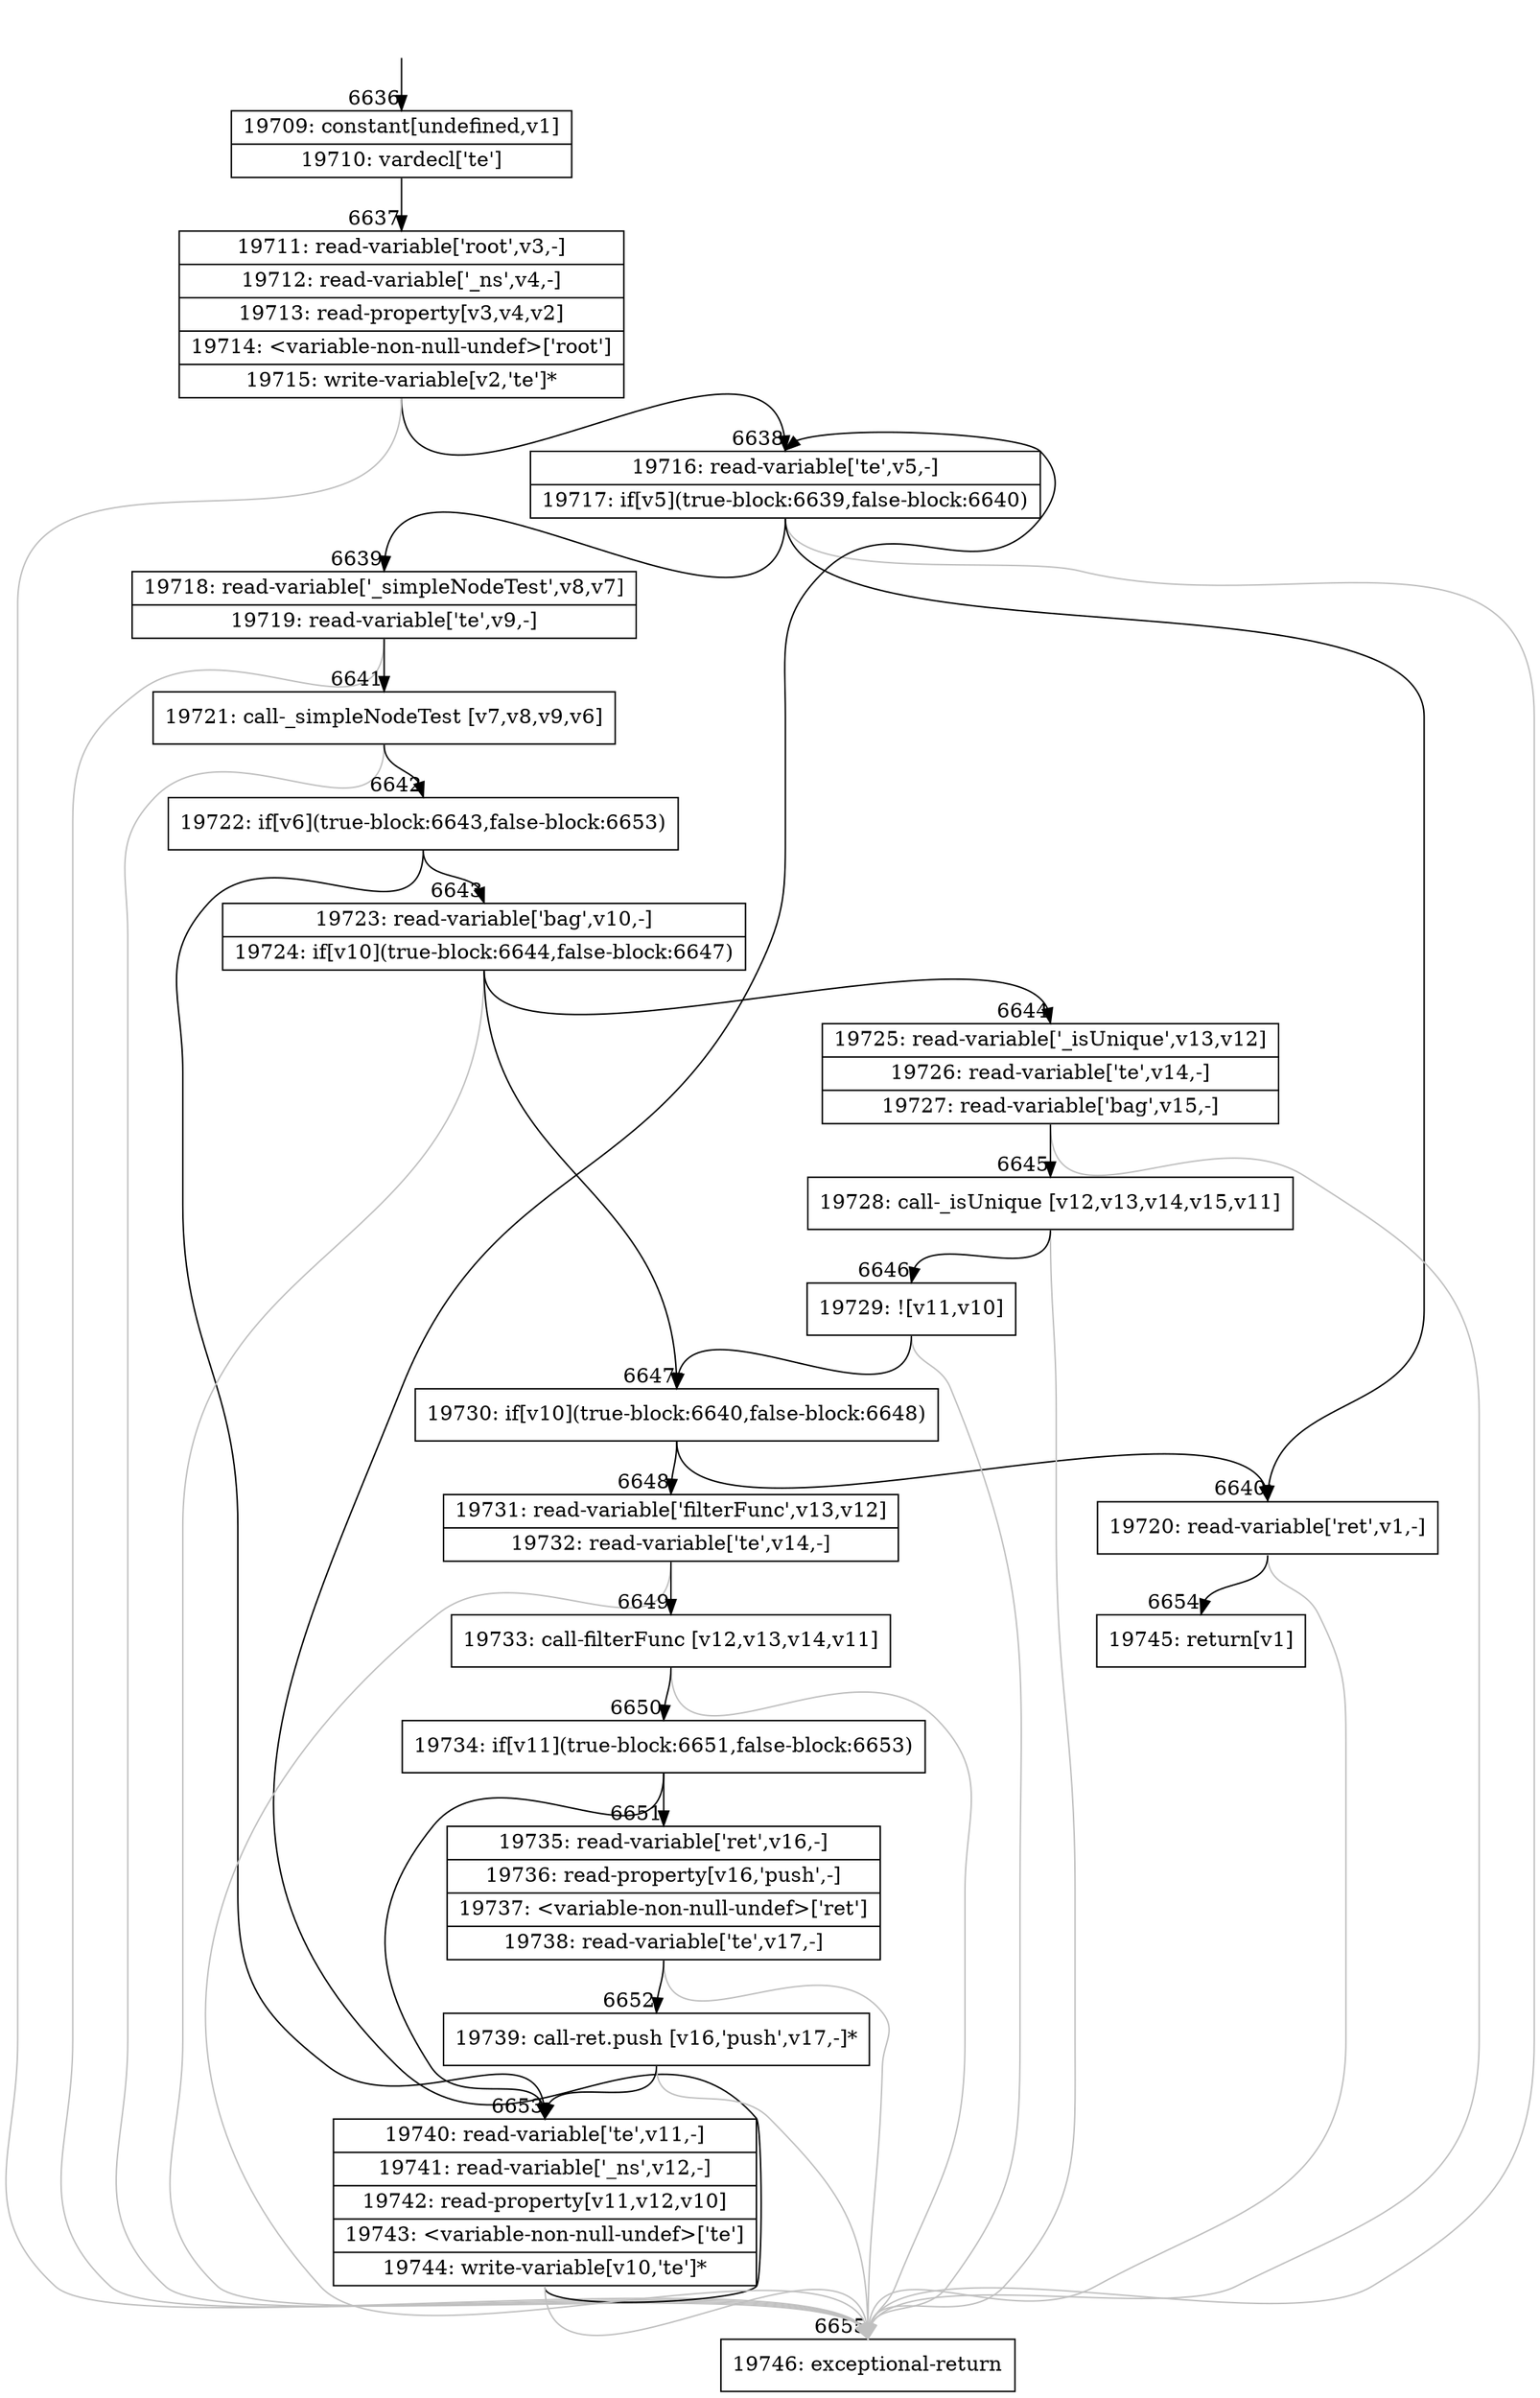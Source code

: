 digraph {
rankdir="TD"
BB_entry470[shape=none,label=""];
BB_entry470 -> BB6636 [tailport=s, headport=n, headlabel="    6636"]
BB6636 [shape=record label="{19709: constant[undefined,v1]|19710: vardecl['te']}" ] 
BB6636 -> BB6637 [tailport=s, headport=n, headlabel="      6637"]
BB6637 [shape=record label="{19711: read-variable['root',v3,-]|19712: read-variable['_ns',v4,-]|19713: read-property[v3,v4,v2]|19714: \<variable-non-null-undef\>['root']|19715: write-variable[v2,'te']*}" ] 
BB6637 -> BB6638 [tailport=s, headport=n, headlabel="      6638"]
BB6637 -> BB6655 [tailport=s, headport=n, color=gray, headlabel="      6655"]
BB6638 [shape=record label="{19716: read-variable['te',v5,-]|19717: if[v5](true-block:6639,false-block:6640)}" ] 
BB6638 -> BB6639 [tailport=s, headport=n, headlabel="      6639"]
BB6638 -> BB6640 [tailport=s, headport=n, headlabel="      6640"]
BB6638 -> BB6655 [tailport=s, headport=n, color=gray]
BB6639 [shape=record label="{19718: read-variable['_simpleNodeTest',v8,v7]|19719: read-variable['te',v9,-]}" ] 
BB6639 -> BB6641 [tailport=s, headport=n, headlabel="      6641"]
BB6639 -> BB6655 [tailport=s, headport=n, color=gray]
BB6640 [shape=record label="{19720: read-variable['ret',v1,-]}" ] 
BB6640 -> BB6654 [tailport=s, headport=n, headlabel="      6654"]
BB6640 -> BB6655 [tailport=s, headport=n, color=gray]
BB6641 [shape=record label="{19721: call-_simpleNodeTest [v7,v8,v9,v6]}" ] 
BB6641 -> BB6642 [tailport=s, headport=n, headlabel="      6642"]
BB6641 -> BB6655 [tailport=s, headport=n, color=gray]
BB6642 [shape=record label="{19722: if[v6](true-block:6643,false-block:6653)}" ] 
BB6642 -> BB6643 [tailport=s, headport=n, headlabel="      6643"]
BB6642 -> BB6653 [tailport=s, headport=n, headlabel="      6653"]
BB6643 [shape=record label="{19723: read-variable['bag',v10,-]|19724: if[v10](true-block:6644,false-block:6647)}" ] 
BB6643 -> BB6647 [tailport=s, headport=n, headlabel="      6647"]
BB6643 -> BB6644 [tailport=s, headport=n, headlabel="      6644"]
BB6643 -> BB6655 [tailport=s, headport=n, color=gray]
BB6644 [shape=record label="{19725: read-variable['_isUnique',v13,v12]|19726: read-variable['te',v14,-]|19727: read-variable['bag',v15,-]}" ] 
BB6644 -> BB6645 [tailport=s, headport=n, headlabel="      6645"]
BB6644 -> BB6655 [tailport=s, headport=n, color=gray]
BB6645 [shape=record label="{19728: call-_isUnique [v12,v13,v14,v15,v11]}" ] 
BB6645 -> BB6646 [tailport=s, headport=n, headlabel="      6646"]
BB6645 -> BB6655 [tailport=s, headport=n, color=gray]
BB6646 [shape=record label="{19729: ![v11,v10]}" ] 
BB6646 -> BB6647 [tailport=s, headport=n]
BB6646 -> BB6655 [tailport=s, headport=n, color=gray]
BB6647 [shape=record label="{19730: if[v10](true-block:6640,false-block:6648)}" ] 
BB6647 -> BB6640 [tailport=s, headport=n]
BB6647 -> BB6648 [tailport=s, headport=n, headlabel="      6648"]
BB6648 [shape=record label="{19731: read-variable['filterFunc',v13,v12]|19732: read-variable['te',v14,-]}" ] 
BB6648 -> BB6649 [tailport=s, headport=n, headlabel="      6649"]
BB6648 -> BB6655 [tailport=s, headport=n, color=gray]
BB6649 [shape=record label="{19733: call-filterFunc [v12,v13,v14,v11]}" ] 
BB6649 -> BB6650 [tailport=s, headport=n, headlabel="      6650"]
BB6649 -> BB6655 [tailport=s, headport=n, color=gray]
BB6650 [shape=record label="{19734: if[v11](true-block:6651,false-block:6653)}" ] 
BB6650 -> BB6651 [tailport=s, headport=n, headlabel="      6651"]
BB6650 -> BB6653 [tailport=s, headport=n]
BB6651 [shape=record label="{19735: read-variable['ret',v16,-]|19736: read-property[v16,'push',-]|19737: \<variable-non-null-undef\>['ret']|19738: read-variable['te',v17,-]}" ] 
BB6651 -> BB6652 [tailport=s, headport=n, headlabel="      6652"]
BB6651 -> BB6655 [tailport=s, headport=n, color=gray]
BB6652 [shape=record label="{19739: call-ret.push [v16,'push',v17,-]*}" ] 
BB6652 -> BB6653 [tailport=s, headport=n]
BB6652 -> BB6655 [tailport=s, headport=n, color=gray]
BB6653 [shape=record label="{19740: read-variable['te',v11,-]|19741: read-variable['_ns',v12,-]|19742: read-property[v11,v12,v10]|19743: \<variable-non-null-undef\>['te']|19744: write-variable[v10,'te']*}" ] 
BB6653 -> BB6638 [tailport=s, headport=n]
BB6653 -> BB6655 [tailport=s, headport=n, color=gray]
BB6654 [shape=record label="{19745: return[v1]}" ] 
BB6655 [shape=record label="{19746: exceptional-return}" ] 
//#$~ 9336
}

